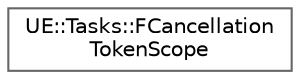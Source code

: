 digraph "Graphical Class Hierarchy"
{
 // INTERACTIVE_SVG=YES
 // LATEX_PDF_SIZE
  bgcolor="transparent";
  edge [fontname=Helvetica,fontsize=10,labelfontname=Helvetica,labelfontsize=10];
  node [fontname=Helvetica,fontsize=10,shape=box,height=0.2,width=0.4];
  rankdir="LR";
  Node0 [id="Node000000",label="UE::Tasks::FCancellation\lTokenScope",height=0.2,width=0.4,color="grey40", fillcolor="white", style="filled",URL="$d8/dfe/classUE_1_1Tasks_1_1FCancellationTokenScope.html",tooltip=" "];
}
